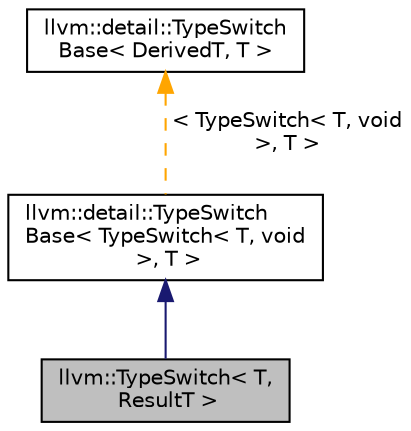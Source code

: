 digraph "llvm::TypeSwitch&lt; T, ResultT &gt;"
{
 // LATEX_PDF_SIZE
  bgcolor="transparent";
  edge [fontname="Helvetica",fontsize="10",labelfontname="Helvetica",labelfontsize="10"];
  node [fontname="Helvetica",fontsize="10",shape=record];
  Node1 [label="llvm::TypeSwitch\< T,\l ResultT \>",height=0.2,width=0.4,color="black", fillcolor="grey75", style="filled", fontcolor="black",tooltip="This class implements a switch-like dispatch statement for a value of 'T' using dyn_cast functionalit..."];
  Node2 -> Node1 [dir="back",color="midnightblue",fontsize="10",style="solid",fontname="Helvetica"];
  Node2 [label="llvm::detail::TypeSwitch\lBase\< TypeSwitch\< T, void\l \>, T \>",height=0.2,width=0.4,color="black",URL="$classllvm_1_1detail_1_1TypeSwitchBase.html",tooltip=" "];
  Node3 -> Node2 [dir="back",color="orange",fontsize="10",style="dashed",label=" \< TypeSwitch\< T, void\l \>, T \>" ,fontname="Helvetica"];
  Node3 [label="llvm::detail::TypeSwitch\lBase\< DerivedT, T \>",height=0.2,width=0.4,color="black",URL="$classllvm_1_1detail_1_1TypeSwitchBase.html",tooltip=" "];
}
